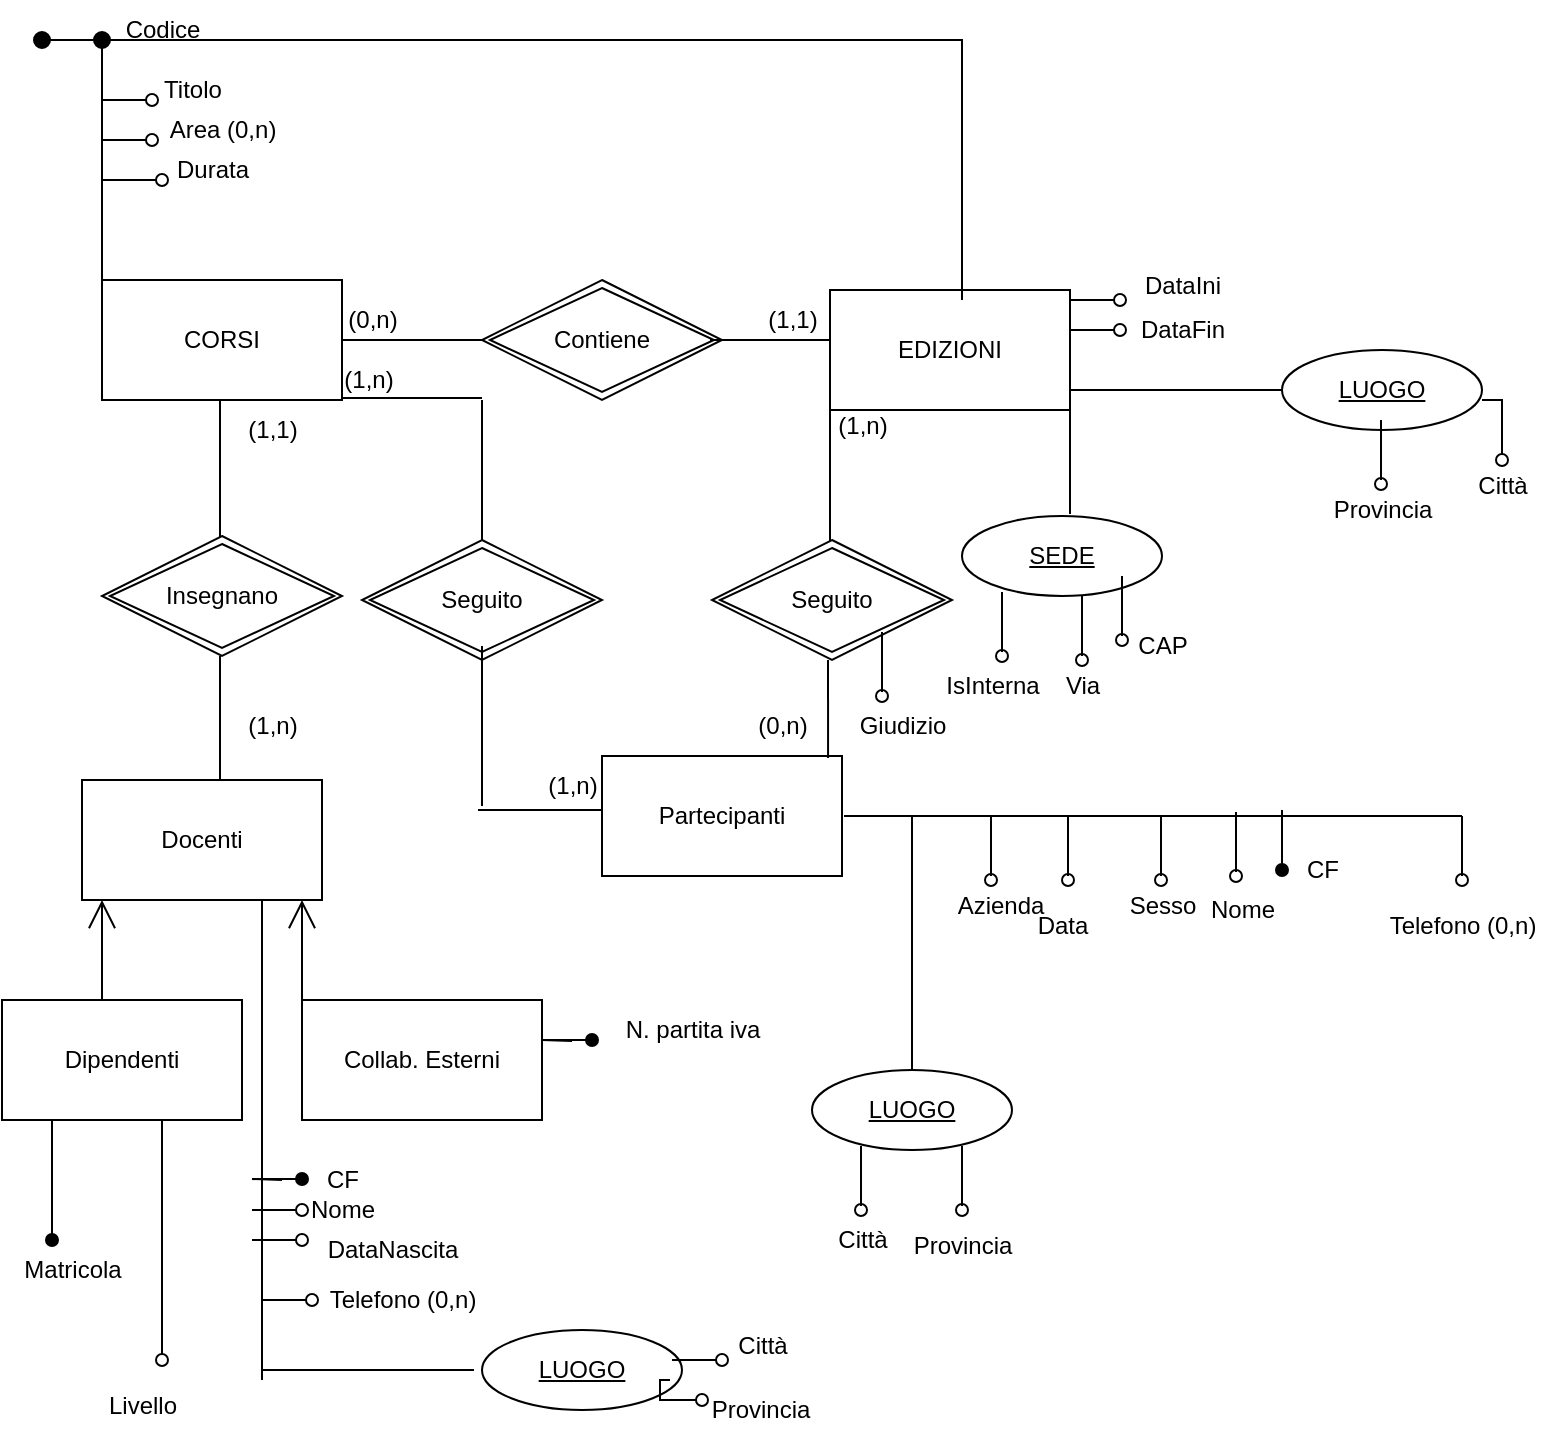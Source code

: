 <mxfile version="26.1.0">
  <diagram name="Pagina-1" id="unU7GjwtxX3tFFMfvZ8U">
    <mxGraphModel dx="1434" dy="746" grid="1" gridSize="10" guides="1" tooltips="1" connect="1" arrows="1" fold="1" page="1" pageScale="1" pageWidth="827" pageHeight="1169" math="0" shadow="0">
      <root>
        <mxCell id="0" />
        <mxCell id="1" parent="0" />
        <mxCell id="CLa0k4MYx39e0l1AEQPZ-1" value="CORSI" style="rounded=0;whiteSpace=wrap;html=1;" vertex="1" parent="1">
          <mxGeometry x="50" y="150" width="120" height="60" as="geometry" />
        </mxCell>
        <mxCell id="CLa0k4MYx39e0l1AEQPZ-5" value="Codice" style="text;html=1;align=center;verticalAlign=middle;resizable=0;points=[];autosize=1;strokeColor=none;fillColor=none;" vertex="1" parent="1">
          <mxGeometry x="50" y="10" width="60" height="30" as="geometry" />
        </mxCell>
        <mxCell id="CLa0k4MYx39e0l1AEQPZ-12" value="" style="html=1;verticalAlign=bottom;startArrow=oval;startFill=1;endArrow=none;startSize=8;curved=0;rounded=0;endFill=0;" edge="1" parent="1">
          <mxGeometry width="60" relative="1" as="geometry">
            <mxPoint x="50" y="30" as="sourcePoint" />
            <mxPoint x="50" y="150" as="targetPoint" />
          </mxGeometry>
        </mxCell>
        <mxCell id="CLa0k4MYx39e0l1AEQPZ-15" style="edgeStyle=orthogonalEdgeStyle;rounded=0;orthogonalLoop=1;jettySize=auto;html=1;endArrow=none;endFill=0;startArrow=oval;startFill=0;" edge="1" parent="1">
          <mxGeometry relative="1" as="geometry">
            <mxPoint x="75" y="60" as="sourcePoint" />
            <mxPoint x="50" y="60" as="targetPoint" />
            <Array as="points">
              <mxPoint x="50" y="60" />
            </Array>
          </mxGeometry>
        </mxCell>
        <mxCell id="CLa0k4MYx39e0l1AEQPZ-16" value="Titolo" style="text;html=1;align=center;verticalAlign=middle;resizable=0;points=[];autosize=1;strokeColor=none;fillColor=none;" vertex="1" parent="1">
          <mxGeometry x="70" y="40" width="50" height="30" as="geometry" />
        </mxCell>
        <mxCell id="CLa0k4MYx39e0l1AEQPZ-17" style="edgeStyle=orthogonalEdgeStyle;rounded=0;orthogonalLoop=1;jettySize=auto;html=1;endArrow=none;endFill=0;startArrow=oval;startFill=0;" edge="1" parent="1">
          <mxGeometry relative="1" as="geometry">
            <mxPoint x="75" y="80" as="sourcePoint" />
            <mxPoint x="50" y="80" as="targetPoint" />
            <Array as="points">
              <mxPoint x="50" y="80" />
              <mxPoint x="50" y="80" />
            </Array>
          </mxGeometry>
        </mxCell>
        <mxCell id="CLa0k4MYx39e0l1AEQPZ-18" value="Area (0,n)" style="text;html=1;align=center;verticalAlign=middle;resizable=0;points=[];autosize=1;strokeColor=none;fillColor=none;" vertex="1" parent="1">
          <mxGeometry x="70" y="60" width="80" height="30" as="geometry" />
        </mxCell>
        <mxCell id="CLa0k4MYx39e0l1AEQPZ-19" value="Durata" style="text;html=1;align=center;verticalAlign=middle;resizable=0;points=[];autosize=1;strokeColor=none;fillColor=none;" vertex="1" parent="1">
          <mxGeometry x="75" y="80" width="60" height="30" as="geometry" />
        </mxCell>
        <mxCell id="CLa0k4MYx39e0l1AEQPZ-20" style="edgeStyle=orthogonalEdgeStyle;rounded=0;orthogonalLoop=1;jettySize=auto;html=1;endArrow=none;endFill=0;startArrow=oval;startFill=0;" edge="1" parent="1">
          <mxGeometry relative="1" as="geometry">
            <mxPoint x="80" y="100" as="sourcePoint" />
            <mxPoint x="50" y="100" as="targetPoint" />
            <Array as="points">
              <mxPoint x="55" y="100" />
              <mxPoint x="55" y="100" />
            </Array>
          </mxGeometry>
        </mxCell>
        <mxCell id="CLa0k4MYx39e0l1AEQPZ-21" value="" style="endArrow=none;html=1;rounded=0;" edge="1" parent="1">
          <mxGeometry width="50" height="50" relative="1" as="geometry">
            <mxPoint x="170" y="180" as="sourcePoint" />
            <mxPoint x="240" y="180" as="targetPoint" />
          </mxGeometry>
        </mxCell>
        <mxCell id="CLa0k4MYx39e0l1AEQPZ-22" value="Contiene" style="shape=rhombus;double=1;perimeter=rhombusPerimeter;whiteSpace=wrap;html=1;align=center;" vertex="1" parent="1">
          <mxGeometry x="240" y="150" width="120" height="60" as="geometry" />
        </mxCell>
        <mxCell id="CLa0k4MYx39e0l1AEQPZ-23" value="" style="line;strokeWidth=1;rotatable=0;dashed=0;labelPosition=right;align=left;verticalAlign=middle;spacingTop=0;spacingLeft=6;points=[];portConstraint=eastwest;" vertex="1" parent="1">
          <mxGeometry x="354" y="175" width="60" height="10" as="geometry" />
        </mxCell>
        <mxCell id="CLa0k4MYx39e0l1AEQPZ-24" value="&lt;span style=&quot;background-color: transparent; color: light-dark(rgb(0, 0, 0), rgb(255, 255, 255));&quot;&gt;(0,n)&lt;/span&gt;" style="text;html=1;align=center;verticalAlign=middle;resizable=0;points=[];autosize=1;strokeColor=none;fillColor=none;" vertex="1" parent="1">
          <mxGeometry x="160" y="155" width="50" height="30" as="geometry" />
        </mxCell>
        <mxCell id="CLa0k4MYx39e0l1AEQPZ-25" value="EDIZIONI" style="rounded=0;whiteSpace=wrap;html=1;" vertex="1" parent="1">
          <mxGeometry x="414" y="155" width="120" height="60" as="geometry" />
        </mxCell>
        <mxCell id="CLa0k4MYx39e0l1AEQPZ-26" value="&lt;span style=&quot;background-color: transparent; color: light-dark(rgb(0, 0, 0), rgb(255, 255, 255));&quot;&gt;(1,1)&lt;/span&gt;" style="text;html=1;align=center;verticalAlign=middle;resizable=0;points=[];autosize=1;strokeColor=none;fillColor=none;" vertex="1" parent="1">
          <mxGeometry x="370" y="155" width="50" height="30" as="geometry" />
        </mxCell>
        <mxCell id="CLa0k4MYx39e0l1AEQPZ-27" value="" style="html=1;verticalAlign=bottom;startArrow=oval;startFill=1;endArrow=none;startSize=8;curved=0;rounded=0;endFill=0;" edge="1" parent="1">
          <mxGeometry width="60" relative="1" as="geometry">
            <mxPoint x="20" y="30" as="sourcePoint" />
            <mxPoint x="480" y="160" as="targetPoint" />
            <Array as="points">
              <mxPoint x="480" y="30" />
            </Array>
          </mxGeometry>
        </mxCell>
        <mxCell id="CLa0k4MYx39e0l1AEQPZ-28" style="edgeStyle=orthogonalEdgeStyle;rounded=0;orthogonalLoop=1;jettySize=auto;html=1;endArrow=none;endFill=0;startArrow=oval;startFill=0;" edge="1" parent="1">
          <mxGeometry relative="1" as="geometry">
            <mxPoint x="559" y="160" as="sourcePoint" />
            <mxPoint x="534" y="160" as="targetPoint" />
            <Array as="points">
              <mxPoint x="534" y="160" />
            </Array>
          </mxGeometry>
        </mxCell>
        <mxCell id="CLa0k4MYx39e0l1AEQPZ-29" value="DataIni" style="text;html=1;align=center;verticalAlign=middle;resizable=0;points=[];autosize=1;strokeColor=none;fillColor=none;" vertex="1" parent="1">
          <mxGeometry x="560" y="138" width="60" height="30" as="geometry" />
        </mxCell>
        <mxCell id="CLa0k4MYx39e0l1AEQPZ-30" style="edgeStyle=orthogonalEdgeStyle;rounded=0;orthogonalLoop=1;jettySize=auto;html=1;endArrow=none;endFill=0;startArrow=oval;startFill=0;" edge="1" parent="1">
          <mxGeometry relative="1" as="geometry">
            <mxPoint x="559" y="175" as="sourcePoint" />
            <mxPoint x="534" y="175" as="targetPoint" />
            <Array as="points">
              <mxPoint x="534" y="175" />
            </Array>
          </mxGeometry>
        </mxCell>
        <mxCell id="CLa0k4MYx39e0l1AEQPZ-31" value="DataFin" style="text;html=1;align=center;verticalAlign=middle;resizable=0;points=[];autosize=1;strokeColor=none;fillColor=none;" vertex="1" parent="1">
          <mxGeometry x="555" y="160" width="70" height="30" as="geometry" />
        </mxCell>
        <mxCell id="CLa0k4MYx39e0l1AEQPZ-32" value="" style="line;strokeWidth=1;rotatable=0;dashed=0;labelPosition=right;align=left;verticalAlign=middle;spacingTop=0;spacingLeft=6;points=[];portConstraint=eastwest;" vertex="1" parent="1">
          <mxGeometry x="534" y="200" width="106" height="10" as="geometry" />
        </mxCell>
        <mxCell id="CLa0k4MYx39e0l1AEQPZ-33" value="LUOGO" style="ellipse;whiteSpace=wrap;html=1;align=center;fontStyle=4;" vertex="1" parent="1">
          <mxGeometry x="640" y="185" width="100" height="40" as="geometry" />
        </mxCell>
        <mxCell id="CLa0k4MYx39e0l1AEQPZ-36" style="edgeStyle=orthogonalEdgeStyle;rounded=0;orthogonalLoop=1;jettySize=auto;html=1;endArrow=none;endFill=0;startArrow=oval;startFill=0;" edge="1" parent="1">
          <mxGeometry relative="1" as="geometry">
            <mxPoint x="750" y="240" as="sourcePoint" />
            <mxPoint x="740" y="210" as="targetPoint" />
            <Array as="points">
              <mxPoint x="740" y="210" />
            </Array>
          </mxGeometry>
        </mxCell>
        <mxCell id="CLa0k4MYx39e0l1AEQPZ-37" value="Città" style="text;html=1;align=center;verticalAlign=middle;resizable=0;points=[];autosize=1;strokeColor=none;fillColor=none;" vertex="1" parent="1">
          <mxGeometry x="725" y="238" width="50" height="30" as="geometry" />
        </mxCell>
        <mxCell id="CLa0k4MYx39e0l1AEQPZ-40" value="Provincia" style="text;html=1;align=center;verticalAlign=middle;resizable=0;points=[];autosize=1;strokeColor=none;fillColor=none;" vertex="1" parent="1">
          <mxGeometry x="655" y="250" width="70" height="30" as="geometry" />
        </mxCell>
        <mxCell id="CLa0k4MYx39e0l1AEQPZ-46" value="" style="html=1;verticalAlign=bottom;startArrow=none;startFill=0;endArrow=none;startSize=8;curved=0;rounded=0;endFill=0;" edge="1" parent="1">
          <mxGeometry width="60" relative="1" as="geometry">
            <mxPoint x="534" y="215" as="sourcePoint" />
            <mxPoint x="534" y="267" as="targetPoint" />
            <Array as="points">
              <mxPoint x="534" y="215" />
            </Array>
          </mxGeometry>
        </mxCell>
        <mxCell id="CLa0k4MYx39e0l1AEQPZ-49" value="SEDE" style="ellipse;whiteSpace=wrap;html=1;align=center;fontStyle=4;" vertex="1" parent="1">
          <mxGeometry x="480" y="268" width="100" height="40" as="geometry" />
        </mxCell>
        <mxCell id="CLa0k4MYx39e0l1AEQPZ-50" style="edgeStyle=orthogonalEdgeStyle;rounded=0;orthogonalLoop=1;jettySize=auto;html=1;endArrow=none;endFill=0;startArrow=oval;startFill=0;" edge="1" parent="1">
          <mxGeometry relative="1" as="geometry">
            <mxPoint x="560" y="330" as="sourcePoint" />
            <mxPoint x="560" y="298" as="targetPoint" />
            <Array as="points">
              <mxPoint x="560" y="328" />
              <mxPoint x="560" y="328" />
            </Array>
          </mxGeometry>
        </mxCell>
        <mxCell id="CLa0k4MYx39e0l1AEQPZ-51" value="CAP" style="text;html=1;align=center;verticalAlign=middle;resizable=0;points=[];autosize=1;strokeColor=none;fillColor=none;" vertex="1" parent="1">
          <mxGeometry x="555" y="318" width="50" height="30" as="geometry" />
        </mxCell>
        <mxCell id="CLa0k4MYx39e0l1AEQPZ-52" style="edgeStyle=orthogonalEdgeStyle;rounded=0;orthogonalLoop=1;jettySize=auto;html=1;endArrow=none;endFill=0;startArrow=oval;startFill=0;" edge="1" parent="1">
          <mxGeometry relative="1" as="geometry">
            <mxPoint x="540" y="340" as="sourcePoint" />
            <mxPoint x="540" y="308" as="targetPoint" />
            <Array as="points">
              <mxPoint x="540" y="338" />
              <mxPoint x="540" y="338" />
            </Array>
          </mxGeometry>
        </mxCell>
        <mxCell id="CLa0k4MYx39e0l1AEQPZ-53" value="Via" style="text;html=1;align=center;verticalAlign=middle;resizable=0;points=[];autosize=1;strokeColor=none;fillColor=none;" vertex="1" parent="1">
          <mxGeometry x="520" y="338" width="40" height="30" as="geometry" />
        </mxCell>
        <mxCell id="CLa0k4MYx39e0l1AEQPZ-54" style="edgeStyle=orthogonalEdgeStyle;rounded=0;orthogonalLoop=1;jettySize=auto;html=1;endArrow=none;endFill=0;startArrow=oval;startFill=0;" edge="1" parent="1">
          <mxGeometry relative="1" as="geometry">
            <mxPoint x="500" y="338" as="sourcePoint" />
            <mxPoint x="500" y="306" as="targetPoint" />
            <Array as="points">
              <mxPoint x="500" y="336" />
              <mxPoint x="500" y="336" />
            </Array>
          </mxGeometry>
        </mxCell>
        <mxCell id="CLa0k4MYx39e0l1AEQPZ-55" value="IsInterna" style="text;html=1;align=center;verticalAlign=middle;resizable=0;points=[];autosize=1;strokeColor=none;fillColor=none;" vertex="1" parent="1">
          <mxGeometry x="460" y="338" width="70" height="30" as="geometry" />
        </mxCell>
        <mxCell id="CLa0k4MYx39e0l1AEQPZ-56" value="" style="html=1;verticalAlign=bottom;startArrow=none;startFill=0;endArrow=none;startSize=8;curved=0;rounded=0;endFill=0;" edge="1" parent="1">
          <mxGeometry width="60" relative="1" as="geometry">
            <mxPoint x="109" y="210" as="sourcePoint" />
            <mxPoint x="109" y="280" as="targetPoint" />
            <Array as="points">
              <mxPoint x="109" y="210" />
            </Array>
          </mxGeometry>
        </mxCell>
        <mxCell id="CLa0k4MYx39e0l1AEQPZ-57" value="Insegnano" style="shape=rhombus;double=1;perimeter=rhombusPerimeter;whiteSpace=wrap;html=1;align=center;" vertex="1" parent="1">
          <mxGeometry x="50" y="278" width="120" height="60" as="geometry" />
        </mxCell>
        <mxCell id="CLa0k4MYx39e0l1AEQPZ-58" value="(1,1)" style="text;html=1;align=center;verticalAlign=middle;resizable=0;points=[];autosize=1;strokeColor=none;fillColor=none;" vertex="1" parent="1">
          <mxGeometry x="110" y="210" width="50" height="30" as="geometry" />
        </mxCell>
        <mxCell id="CLa0k4MYx39e0l1AEQPZ-59" value="" style="html=1;verticalAlign=bottom;startArrow=none;startFill=0;endArrow=none;startSize=8;curved=0;rounded=0;endFill=0;" edge="1" parent="1">
          <mxGeometry width="60" relative="1" as="geometry">
            <mxPoint x="109" y="338" as="sourcePoint" />
            <mxPoint x="109" y="408" as="targetPoint" />
            <Array as="points">
              <mxPoint x="109" y="338" />
            </Array>
          </mxGeometry>
        </mxCell>
        <mxCell id="CLa0k4MYx39e0l1AEQPZ-60" value="Docenti" style="rounded=0;whiteSpace=wrap;html=1;" vertex="1" parent="1">
          <mxGeometry x="40" y="400" width="120" height="60" as="geometry" />
        </mxCell>
        <mxCell id="CLa0k4MYx39e0l1AEQPZ-61" value="(1,n)" style="text;html=1;align=center;verticalAlign=middle;resizable=0;points=[];autosize=1;strokeColor=none;fillColor=none;" vertex="1" parent="1">
          <mxGeometry x="110" y="358" width="50" height="30" as="geometry" />
        </mxCell>
        <mxCell id="CLa0k4MYx39e0l1AEQPZ-62" value="Dipendenti" style="rounded=0;whiteSpace=wrap;html=1;" vertex="1" parent="1">
          <mxGeometry y="510" width="120" height="60" as="geometry" />
        </mxCell>
        <mxCell id="CLa0k4MYx39e0l1AEQPZ-63" value="Collab. Esterni" style="rounded=0;whiteSpace=wrap;html=1;" vertex="1" parent="1">
          <mxGeometry x="150" y="510" width="120" height="60" as="geometry" />
        </mxCell>
        <mxCell id="CLa0k4MYx39e0l1AEQPZ-65" value="" style="endArrow=open;endFill=1;endSize=12;html=1;rounded=0;" edge="1" parent="1">
          <mxGeometry width="160" relative="1" as="geometry">
            <mxPoint x="50" y="510" as="sourcePoint" />
            <mxPoint x="50" y="460" as="targetPoint" />
          </mxGeometry>
        </mxCell>
        <mxCell id="CLa0k4MYx39e0l1AEQPZ-66" value="" style="endArrow=open;endFill=1;endSize=12;html=1;rounded=0;" edge="1" parent="1">
          <mxGeometry width="160" relative="1" as="geometry">
            <mxPoint x="150" y="510" as="sourcePoint" />
            <mxPoint x="150" y="460" as="targetPoint" />
          </mxGeometry>
        </mxCell>
        <mxCell id="CLa0k4MYx39e0l1AEQPZ-68" value="CF" style="text;html=1;align=center;verticalAlign=middle;resizable=0;points=[];autosize=1;strokeColor=none;fillColor=none;" vertex="1" parent="1">
          <mxGeometry x="150" y="585" width="40" height="30" as="geometry" />
        </mxCell>
        <mxCell id="CLa0k4MYx39e0l1AEQPZ-71" value="Nome" style="text;html=1;align=center;verticalAlign=middle;resizable=0;points=[];autosize=1;strokeColor=none;fillColor=none;" vertex="1" parent="1">
          <mxGeometry x="140" y="600" width="60" height="30" as="geometry" />
        </mxCell>
        <mxCell id="CLa0k4MYx39e0l1AEQPZ-75" value="DataNascita" style="text;html=1;align=center;verticalAlign=middle;resizable=0;points=[];autosize=1;strokeColor=none;fillColor=none;" vertex="1" parent="1">
          <mxGeometry x="150" y="620" width="90" height="30" as="geometry" />
        </mxCell>
        <mxCell id="CLa0k4MYx39e0l1AEQPZ-77" value="" style="html=1;verticalAlign=bottom;startArrow=none;startFill=0;endArrow=none;startSize=8;curved=0;rounded=0;endFill=0;" edge="1" parent="1">
          <mxGeometry width="60" relative="1" as="geometry">
            <mxPoint x="130" y="460" as="sourcePoint" />
            <mxPoint x="130" y="700" as="targetPoint" />
          </mxGeometry>
        </mxCell>
        <mxCell id="CLa0k4MYx39e0l1AEQPZ-78" style="edgeStyle=orthogonalEdgeStyle;rounded=0;orthogonalLoop=1;jettySize=auto;html=1;endArrow=none;endFill=0;startArrow=oval;startFill=1;" edge="1" parent="1">
          <mxGeometry relative="1" as="geometry">
            <mxPoint x="150" y="599.5" as="sourcePoint" />
            <mxPoint x="140" y="600" as="targetPoint" />
            <Array as="points">
              <mxPoint x="125" y="599.5" />
            </Array>
          </mxGeometry>
        </mxCell>
        <mxCell id="CLa0k4MYx39e0l1AEQPZ-79" style="edgeStyle=orthogonalEdgeStyle;rounded=0;orthogonalLoop=1;jettySize=auto;html=1;endArrow=none;endFill=0;startArrow=oval;startFill=0;" edge="1" parent="1">
          <mxGeometry relative="1" as="geometry">
            <mxPoint x="150" y="615" as="sourcePoint" />
            <mxPoint x="130" y="615" as="targetPoint" />
            <Array as="points">
              <mxPoint x="125" y="615" />
            </Array>
          </mxGeometry>
        </mxCell>
        <mxCell id="CLa0k4MYx39e0l1AEQPZ-80" style="edgeStyle=orthogonalEdgeStyle;rounded=0;orthogonalLoop=1;jettySize=auto;html=1;endArrow=none;endFill=0;startArrow=oval;startFill=0;" edge="1" parent="1">
          <mxGeometry relative="1" as="geometry">
            <mxPoint x="150" y="630" as="sourcePoint" />
            <mxPoint x="125" y="630" as="targetPoint" />
            <Array as="points">
              <mxPoint x="125" y="630" />
            </Array>
          </mxGeometry>
        </mxCell>
        <mxCell id="CLa0k4MYx39e0l1AEQPZ-81" value="" style="line;strokeWidth=1;rotatable=0;dashed=0;labelPosition=right;align=left;verticalAlign=middle;spacingTop=0;spacingLeft=6;points=[];portConstraint=eastwest;" vertex="1" parent="1">
          <mxGeometry x="130" y="690" width="106" height="10" as="geometry" />
        </mxCell>
        <mxCell id="CLa0k4MYx39e0l1AEQPZ-82" value="LUOGO" style="ellipse;whiteSpace=wrap;html=1;align=center;fontStyle=4;" vertex="1" parent="1">
          <mxGeometry x="240" y="675" width="100" height="40" as="geometry" />
        </mxCell>
        <mxCell id="CLa0k4MYx39e0l1AEQPZ-86" style="edgeStyle=orthogonalEdgeStyle;rounded=0;orthogonalLoop=1;jettySize=auto;html=1;endArrow=none;endFill=0;startArrow=oval;startFill=0;" edge="1" parent="1">
          <mxGeometry relative="1" as="geometry">
            <mxPoint x="360" y="690" as="sourcePoint" />
            <mxPoint x="340" y="690" as="targetPoint" />
            <Array as="points">
              <mxPoint x="335" y="690" />
            </Array>
          </mxGeometry>
        </mxCell>
        <mxCell id="CLa0k4MYx39e0l1AEQPZ-87" style="edgeStyle=orthogonalEdgeStyle;rounded=0;orthogonalLoop=1;jettySize=auto;html=1;endArrow=none;endFill=0;startArrow=oval;startFill=0;" edge="1" parent="1">
          <mxGeometry relative="1" as="geometry">
            <mxPoint x="689.5" y="252" as="sourcePoint" />
            <mxPoint x="689.5" y="220" as="targetPoint" />
            <Array as="points">
              <mxPoint x="689.5" y="250" />
              <mxPoint x="689.5" y="250" />
            </Array>
          </mxGeometry>
        </mxCell>
        <mxCell id="CLa0k4MYx39e0l1AEQPZ-88" style="edgeStyle=orthogonalEdgeStyle;rounded=0;orthogonalLoop=1;jettySize=auto;html=1;endArrow=none;endFill=0;startArrow=oval;startFill=0;" edge="1" parent="1">
          <mxGeometry relative="1" as="geometry">
            <mxPoint x="350" y="710" as="sourcePoint" />
            <mxPoint x="334" y="700" as="targetPoint" />
            <Array as="points">
              <mxPoint x="329" y="700" />
            </Array>
          </mxGeometry>
        </mxCell>
        <mxCell id="CLa0k4MYx39e0l1AEQPZ-89" value="Città" style="text;html=1;align=center;verticalAlign=middle;resizable=0;points=[];autosize=1;strokeColor=none;fillColor=none;" vertex="1" parent="1">
          <mxGeometry x="355" y="668" width="50" height="30" as="geometry" />
        </mxCell>
        <mxCell id="CLa0k4MYx39e0l1AEQPZ-90" value="Provincia" style="text;html=1;align=center;verticalAlign=middle;resizable=0;points=[];autosize=1;strokeColor=none;fillColor=none;" vertex="1" parent="1">
          <mxGeometry x="344" y="700" width="70" height="30" as="geometry" />
        </mxCell>
        <mxCell id="CLa0k4MYx39e0l1AEQPZ-92" style="edgeStyle=orthogonalEdgeStyle;rounded=0;orthogonalLoop=1;jettySize=auto;html=1;endArrow=none;endFill=0;startArrow=oval;startFill=1;" edge="1" parent="1">
          <mxGeometry relative="1" as="geometry">
            <mxPoint x="295" y="530" as="sourcePoint" />
            <mxPoint x="285" y="530.5" as="targetPoint" />
            <Array as="points">
              <mxPoint x="270" y="530" />
            </Array>
          </mxGeometry>
        </mxCell>
        <mxCell id="CLa0k4MYx39e0l1AEQPZ-93" value="N. partita iva" style="text;html=1;align=center;verticalAlign=middle;resizable=0;points=[];autosize=1;strokeColor=none;fillColor=none;" vertex="1" parent="1">
          <mxGeometry x="300" y="510" width="90" height="30" as="geometry" />
        </mxCell>
        <mxCell id="CLa0k4MYx39e0l1AEQPZ-94" style="edgeStyle=orthogonalEdgeStyle;rounded=0;orthogonalLoop=1;jettySize=auto;html=1;endArrow=none;endFill=0;startArrow=oval;startFill=1;" edge="1" parent="1">
          <mxGeometry relative="1" as="geometry">
            <mxPoint x="25" y="630" as="sourcePoint" />
            <mxPoint x="30" y="570" as="targetPoint" />
            <Array as="points">
              <mxPoint x="25" y="600" />
              <mxPoint x="25" y="573" />
            </Array>
          </mxGeometry>
        </mxCell>
        <mxCell id="CLa0k4MYx39e0l1AEQPZ-95" value="Matricola" style="text;html=1;align=center;verticalAlign=middle;resizable=0;points=[];autosize=1;strokeColor=none;fillColor=none;" vertex="1" parent="1">
          <mxGeometry y="630" width="70" height="30" as="geometry" />
        </mxCell>
        <mxCell id="CLa0k4MYx39e0l1AEQPZ-96" style="edgeStyle=orthogonalEdgeStyle;rounded=0;orthogonalLoop=1;jettySize=auto;html=1;endArrow=none;endFill=0;startArrow=oval;startFill=0;" edge="1" parent="1">
          <mxGeometry relative="1" as="geometry">
            <mxPoint x="155" y="660" as="sourcePoint" />
            <mxPoint x="130" y="660" as="targetPoint" />
            <Array as="points">
              <mxPoint x="130" y="660" />
            </Array>
          </mxGeometry>
        </mxCell>
        <mxCell id="CLa0k4MYx39e0l1AEQPZ-97" value="Telefono (0,n)" style="text;html=1;align=center;verticalAlign=middle;resizable=0;points=[];autosize=1;strokeColor=none;fillColor=none;" vertex="1" parent="1">
          <mxGeometry x="150" y="645" width="100" height="30" as="geometry" />
        </mxCell>
        <mxCell id="CLa0k4MYx39e0l1AEQPZ-98" style="edgeStyle=orthogonalEdgeStyle;rounded=0;orthogonalLoop=1;jettySize=auto;html=1;endArrow=none;endFill=0;startArrow=oval;startFill=0;" edge="1" parent="1">
          <mxGeometry relative="1" as="geometry">
            <mxPoint x="80" y="690" as="sourcePoint" />
            <mxPoint x="80" y="570" as="targetPoint" />
            <Array as="points">
              <mxPoint x="80" y="573" />
            </Array>
          </mxGeometry>
        </mxCell>
        <mxCell id="CLa0k4MYx39e0l1AEQPZ-100" value="Livello" style="text;html=1;align=center;verticalAlign=middle;resizable=0;points=[];autosize=1;strokeColor=none;fillColor=none;" vertex="1" parent="1">
          <mxGeometry x="40" y="698" width="60" height="30" as="geometry" />
        </mxCell>
        <mxCell id="CLa0k4MYx39e0l1AEQPZ-101" value="Partecipanti" style="rounded=0;whiteSpace=wrap;html=1;" vertex="1" parent="1">
          <mxGeometry x="300" y="388" width="120" height="60" as="geometry" />
        </mxCell>
        <mxCell id="CLa0k4MYx39e0l1AEQPZ-102" value="" style="endArrow=none;html=1;rounded=0;" edge="1" parent="1">
          <mxGeometry width="50" height="50" relative="1" as="geometry">
            <mxPoint x="170" y="209" as="sourcePoint" />
            <mxPoint x="240" y="209" as="targetPoint" />
          </mxGeometry>
        </mxCell>
        <mxCell id="CLa0k4MYx39e0l1AEQPZ-103" value="" style="endArrow=none;html=1;rounded=0;" edge="1" parent="1">
          <mxGeometry width="50" height="50" relative="1" as="geometry">
            <mxPoint x="240" y="210" as="sourcePoint" />
            <mxPoint x="240" y="290" as="targetPoint" />
          </mxGeometry>
        </mxCell>
        <mxCell id="CLa0k4MYx39e0l1AEQPZ-104" value="Seguito" style="shape=rhombus;double=1;perimeter=rhombusPerimeter;whiteSpace=wrap;html=1;align=center;" vertex="1" parent="1">
          <mxGeometry x="180" y="280" width="120" height="60" as="geometry" />
        </mxCell>
        <mxCell id="CLa0k4MYx39e0l1AEQPZ-105" value="(1,n)" style="text;html=1;align=center;verticalAlign=middle;resizable=0;points=[];autosize=1;strokeColor=none;fillColor=none;" vertex="1" parent="1">
          <mxGeometry x="158" y="185" width="50" height="30" as="geometry" />
        </mxCell>
        <mxCell id="CLa0k4MYx39e0l1AEQPZ-107" value="" style="endArrow=none;html=1;rounded=0;" edge="1" parent="1">
          <mxGeometry width="50" height="50" relative="1" as="geometry">
            <mxPoint x="240" y="333" as="sourcePoint" />
            <mxPoint x="240" y="413" as="targetPoint" />
            <Array as="points">
              <mxPoint x="240" y="353" />
            </Array>
          </mxGeometry>
        </mxCell>
        <mxCell id="CLa0k4MYx39e0l1AEQPZ-108" value="" style="line;strokeWidth=1;rotatable=0;dashed=0;labelPosition=right;align=left;verticalAlign=middle;spacingTop=0;spacingLeft=6;points=[];portConstraint=eastwest;" vertex="1" parent="1">
          <mxGeometry x="238" y="410" width="62" height="10" as="geometry" />
        </mxCell>
        <mxCell id="CLa0k4MYx39e0l1AEQPZ-109" value="(1,n)" style="text;html=1;align=center;verticalAlign=middle;resizable=0;points=[];autosize=1;strokeColor=none;fillColor=none;" vertex="1" parent="1">
          <mxGeometry x="260" y="388" width="50" height="30" as="geometry" />
        </mxCell>
        <mxCell id="CLa0k4MYx39e0l1AEQPZ-110" value="" style="endArrow=none;html=1;rounded=0;" edge="1" parent="1">
          <mxGeometry width="50" height="50" relative="1" as="geometry">
            <mxPoint x="414" y="210" as="sourcePoint" />
            <mxPoint x="414" y="290" as="targetPoint" />
          </mxGeometry>
        </mxCell>
        <mxCell id="CLa0k4MYx39e0l1AEQPZ-111" value="Seguito" style="shape=rhombus;double=1;perimeter=rhombusPerimeter;whiteSpace=wrap;html=1;align=center;" vertex="1" parent="1">
          <mxGeometry x="355" y="280" width="120" height="60" as="geometry" />
        </mxCell>
        <mxCell id="CLa0k4MYx39e0l1AEQPZ-112" value="" style="endArrow=none;html=1;rounded=0;entryX=0.942;entryY=0.017;entryDx=0;entryDy=0;entryPerimeter=0;" edge="1" parent="1" target="CLa0k4MYx39e0l1AEQPZ-101">
          <mxGeometry width="50" height="50" relative="1" as="geometry">
            <mxPoint x="413" y="340" as="sourcePoint" />
            <mxPoint x="410" y="390" as="targetPoint" />
          </mxGeometry>
        </mxCell>
        <mxCell id="CLa0k4MYx39e0l1AEQPZ-113" value="(1,n)" style="text;html=1;align=center;verticalAlign=middle;resizable=0;points=[];autosize=1;strokeColor=none;fillColor=none;" vertex="1" parent="1">
          <mxGeometry x="405" y="208" width="50" height="30" as="geometry" />
        </mxCell>
        <mxCell id="CLa0k4MYx39e0l1AEQPZ-114" value="(0,n)" style="text;html=1;align=center;verticalAlign=middle;resizable=0;points=[];autosize=1;strokeColor=none;fillColor=none;" vertex="1" parent="1">
          <mxGeometry x="365" y="358" width="50" height="30" as="geometry" />
        </mxCell>
        <mxCell id="CLa0k4MYx39e0l1AEQPZ-117" value="CF" style="text;html=1;align=center;verticalAlign=middle;resizable=0;points=[];autosize=1;strokeColor=none;fillColor=none;" vertex="1" parent="1">
          <mxGeometry x="640" y="430" width="40" height="30" as="geometry" />
        </mxCell>
        <mxCell id="CLa0k4MYx39e0l1AEQPZ-119" value="Nome" style="text;html=1;align=center;verticalAlign=middle;resizable=0;points=[];autosize=1;strokeColor=none;fillColor=none;" vertex="1" parent="1">
          <mxGeometry x="590" y="450" width="60" height="30" as="geometry" />
        </mxCell>
        <mxCell id="CLa0k4MYx39e0l1AEQPZ-120" value="" style="line;strokeWidth=1;rotatable=0;dashed=0;labelPosition=right;align=left;verticalAlign=middle;spacingTop=0;spacingLeft=6;points=[];portConstraint=eastwest;" vertex="1" parent="1">
          <mxGeometry x="421" y="413" width="309" height="10" as="geometry" />
        </mxCell>
        <mxCell id="CLa0k4MYx39e0l1AEQPZ-121" style="edgeStyle=orthogonalEdgeStyle;rounded=0;orthogonalLoop=1;jettySize=auto;html=1;endArrow=none;endFill=0;startArrow=oval;startFill=1;" edge="1" parent="1">
          <mxGeometry relative="1" as="geometry">
            <mxPoint x="640" y="445" as="sourcePoint" />
            <mxPoint x="640" y="420" as="targetPoint" />
            <Array as="points">
              <mxPoint x="640" y="415" />
            </Array>
          </mxGeometry>
        </mxCell>
        <mxCell id="CLa0k4MYx39e0l1AEQPZ-123" style="edgeStyle=orthogonalEdgeStyle;rounded=0;orthogonalLoop=1;jettySize=auto;html=1;endArrow=none;endFill=0;startArrow=oval;startFill=0;" edge="1" parent="1">
          <mxGeometry relative="1" as="geometry">
            <mxPoint x="617" y="448" as="sourcePoint" />
            <mxPoint x="617" y="416" as="targetPoint" />
            <Array as="points">
              <mxPoint x="617" y="446" />
              <mxPoint x="617" y="446" />
            </Array>
          </mxGeometry>
        </mxCell>
        <mxCell id="CLa0k4MYx39e0l1AEQPZ-124" style="edgeStyle=orthogonalEdgeStyle;rounded=0;orthogonalLoop=1;jettySize=auto;html=1;endArrow=none;endFill=0;startArrow=oval;startFill=0;" edge="1" parent="1">
          <mxGeometry relative="1" as="geometry">
            <mxPoint x="579.5" y="450" as="sourcePoint" />
            <mxPoint x="579.5" y="418" as="targetPoint" />
            <Array as="points">
              <mxPoint x="579.5" y="448" />
              <mxPoint x="579.5" y="448" />
            </Array>
          </mxGeometry>
        </mxCell>
        <mxCell id="CLa0k4MYx39e0l1AEQPZ-125" value="Sesso" style="text;html=1;align=center;verticalAlign=middle;resizable=0;points=[];autosize=1;strokeColor=none;fillColor=none;" vertex="1" parent="1">
          <mxGeometry x="550" y="448" width="60" height="30" as="geometry" />
        </mxCell>
        <mxCell id="CLa0k4MYx39e0l1AEQPZ-126" style="edgeStyle=orthogonalEdgeStyle;rounded=0;orthogonalLoop=1;jettySize=auto;html=1;endArrow=none;endFill=0;startArrow=oval;startFill=0;" edge="1" parent="1">
          <mxGeometry relative="1" as="geometry">
            <mxPoint x="533" y="450" as="sourcePoint" />
            <mxPoint x="533" y="418" as="targetPoint" />
            <Array as="points">
              <mxPoint x="533" y="448" />
              <mxPoint x="533" y="448" />
            </Array>
          </mxGeometry>
        </mxCell>
        <mxCell id="CLa0k4MYx39e0l1AEQPZ-127" value="Data" style="text;html=1;align=center;verticalAlign=middle;resizable=0;points=[];autosize=1;strokeColor=none;fillColor=none;" vertex="1" parent="1">
          <mxGeometry x="505" y="458" width="50" height="30" as="geometry" />
        </mxCell>
        <mxCell id="CLa0k4MYx39e0l1AEQPZ-128" style="edgeStyle=orthogonalEdgeStyle;rounded=0;orthogonalLoop=1;jettySize=auto;html=1;endArrow=none;endFill=0;startArrow=oval;startFill=0;" edge="1" parent="1">
          <mxGeometry relative="1" as="geometry">
            <mxPoint x="440" y="358" as="sourcePoint" />
            <mxPoint x="440" y="326" as="targetPoint" />
            <Array as="points">
              <mxPoint x="440" y="356" />
              <mxPoint x="440" y="356" />
            </Array>
          </mxGeometry>
        </mxCell>
        <mxCell id="CLa0k4MYx39e0l1AEQPZ-129" value="Giudizio" style="text;html=1;align=center;verticalAlign=middle;resizable=0;points=[];autosize=1;strokeColor=none;fillColor=none;" vertex="1" parent="1">
          <mxGeometry x="415" y="358" width="70" height="30" as="geometry" />
        </mxCell>
        <mxCell id="CLa0k4MYx39e0l1AEQPZ-130" style="edgeStyle=orthogonalEdgeStyle;rounded=0;orthogonalLoop=1;jettySize=auto;html=1;endArrow=none;endFill=0;startArrow=oval;startFill=0;" edge="1" parent="1">
          <mxGeometry relative="1" as="geometry">
            <mxPoint x="494.5" y="450" as="sourcePoint" />
            <mxPoint x="494.5" y="418" as="targetPoint" />
            <Array as="points">
              <mxPoint x="494.5" y="448" />
              <mxPoint x="494.5" y="448" />
            </Array>
          </mxGeometry>
        </mxCell>
        <mxCell id="CLa0k4MYx39e0l1AEQPZ-131" value="Azienda" style="text;html=1;align=center;verticalAlign=middle;resizable=0;points=[];autosize=1;strokeColor=none;fillColor=none;" vertex="1" parent="1">
          <mxGeometry x="464" y="448" width="70" height="30" as="geometry" />
        </mxCell>
        <mxCell id="CLa0k4MYx39e0l1AEQPZ-134" style="edgeStyle=orthogonalEdgeStyle;rounded=0;orthogonalLoop=1;jettySize=auto;html=1;endArrow=none;endFill=0;startArrow=none;startFill=0;" edge="1" parent="1">
          <mxGeometry relative="1" as="geometry">
            <mxPoint x="455" y="550" as="sourcePoint" />
            <mxPoint x="455" y="418" as="targetPoint" />
            <Array as="points">
              <mxPoint x="455" y="448" />
              <mxPoint x="455" y="448" />
            </Array>
          </mxGeometry>
        </mxCell>
        <mxCell id="CLa0k4MYx39e0l1AEQPZ-135" value="LUOGO" style="ellipse;whiteSpace=wrap;html=1;align=center;fontStyle=4;" vertex="1" parent="1">
          <mxGeometry x="405" y="545" width="100" height="40" as="geometry" />
        </mxCell>
        <mxCell id="CLa0k4MYx39e0l1AEQPZ-136" style="edgeStyle=orthogonalEdgeStyle;rounded=0;orthogonalLoop=1;jettySize=auto;html=1;endArrow=none;endFill=0;startArrow=oval;startFill=0;" edge="1" parent="1">
          <mxGeometry relative="1" as="geometry">
            <mxPoint x="429.5" y="615" as="sourcePoint" />
            <mxPoint x="429.5" y="583" as="targetPoint" />
            <Array as="points">
              <mxPoint x="429.5" y="613" />
              <mxPoint x="429.5" y="613" />
            </Array>
          </mxGeometry>
        </mxCell>
        <mxCell id="CLa0k4MYx39e0l1AEQPZ-137" value="Città" style="text;html=1;align=center;verticalAlign=middle;resizable=0;points=[];autosize=1;strokeColor=none;fillColor=none;" vertex="1" parent="1">
          <mxGeometry x="405" y="615" width="50" height="30" as="geometry" />
        </mxCell>
        <mxCell id="CLa0k4MYx39e0l1AEQPZ-138" style="edgeStyle=orthogonalEdgeStyle;rounded=0;orthogonalLoop=1;jettySize=auto;html=1;endArrow=none;endFill=0;startArrow=oval;startFill=0;" edge="1" parent="1">
          <mxGeometry relative="1" as="geometry">
            <mxPoint x="480" y="615" as="sourcePoint" />
            <mxPoint x="480" y="583" as="targetPoint" />
            <Array as="points">
              <mxPoint x="480" y="613" />
              <mxPoint x="480" y="613" />
            </Array>
          </mxGeometry>
        </mxCell>
        <mxCell id="CLa0k4MYx39e0l1AEQPZ-139" value="Provincia" style="text;html=1;align=center;verticalAlign=middle;resizable=0;points=[];autosize=1;strokeColor=none;fillColor=none;" vertex="1" parent="1">
          <mxGeometry x="445" y="618" width="70" height="30" as="geometry" />
        </mxCell>
        <mxCell id="CLa0k4MYx39e0l1AEQPZ-140" style="edgeStyle=orthogonalEdgeStyle;rounded=0;orthogonalLoop=1;jettySize=auto;html=1;endArrow=none;endFill=0;startArrow=oval;startFill=0;" edge="1" parent="1">
          <mxGeometry relative="1" as="geometry">
            <mxPoint x="730" y="450" as="sourcePoint" />
            <mxPoint x="730" y="418" as="targetPoint" />
            <Array as="points">
              <mxPoint x="730" y="448" />
              <mxPoint x="730" y="448" />
            </Array>
          </mxGeometry>
        </mxCell>
        <mxCell id="CLa0k4MYx39e0l1AEQPZ-141" value="Telefono (0,n)" style="text;html=1;align=center;verticalAlign=middle;resizable=0;points=[];autosize=1;strokeColor=none;fillColor=none;" vertex="1" parent="1">
          <mxGeometry x="680" y="458" width="100" height="30" as="geometry" />
        </mxCell>
      </root>
    </mxGraphModel>
  </diagram>
</mxfile>
